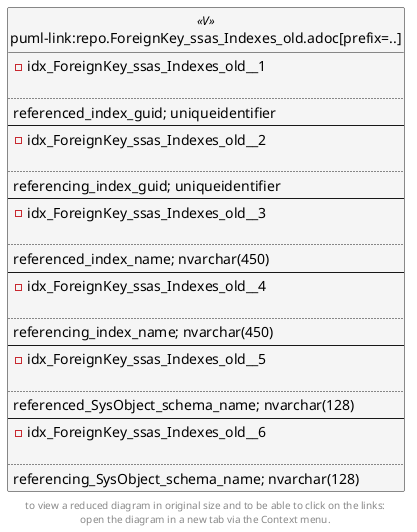 @startuml
left to right direction
'top to bottom direction
hide circle
'avoide "." issues:
set namespaceSeparator none


skinparam class {
  BackgroundColor White
  BackgroundColor<<FN>> Yellow
  BackgroundColor<<FS>> Yellow
  BackgroundColor<<FT>> LightGray
  BackgroundColor<<IF>> Yellow
  BackgroundColor<<IS>> Yellow
  BackgroundColor<<P>> Aqua
  BackgroundColor<<PC>> Aqua
  BackgroundColor<<SN>> Yellow
  BackgroundColor<<SO>> SlateBlue
  BackgroundColor<<TF>> LightGray
  BackgroundColor<<TR>> Tomato
  BackgroundColor<<U>> White
  BackgroundColor<<V>> WhiteSmoke
  BackgroundColor<<X>> Aqua
}


entity "puml-link:repo.ForeignKey_ssas_Indexes_old.adoc[prefix=..]" as repo.ForeignKey_ssas_Indexes_old << V >> {
- idx_ForeignKey_ssas_Indexes_old__1

..
referenced_index_guid; uniqueidentifier
--
- idx_ForeignKey_ssas_Indexes_old__2

..
referencing_index_guid; uniqueidentifier
--
- idx_ForeignKey_ssas_Indexes_old__3

..
referenced_index_name; nvarchar(450)
--
- idx_ForeignKey_ssas_Indexes_old__4

..
referencing_index_name; nvarchar(450)
--
- idx_ForeignKey_ssas_Indexes_old__5

..
referenced_SysObject_schema_name; nvarchar(128)
--
- idx_ForeignKey_ssas_Indexes_old__6

..
referencing_SysObject_schema_name; nvarchar(128)
}


footer
to view a reduced diagram in original size and to be able to click on the links:
open the diagram in a new tab via the Context menu.
end footer

@enduml

